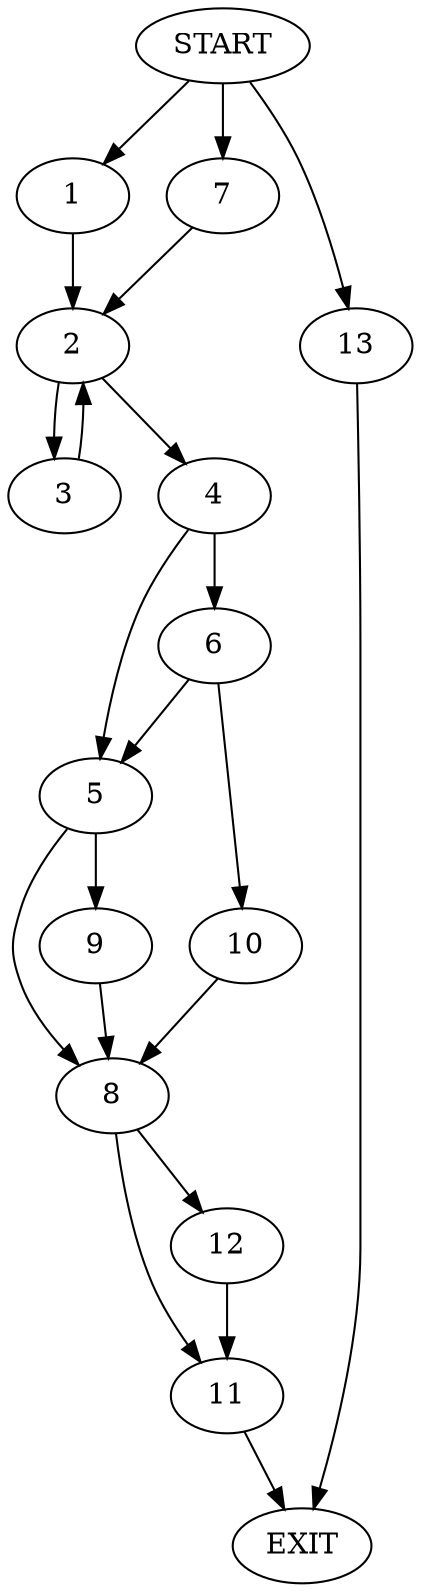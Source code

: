 digraph {
0 [label="START"]
14 [label="EXIT"]
0 -> 1
1 -> 2
2 -> 3
2 -> 4
3 -> 2
4 -> 5
4 -> 6
0 -> 7
7 -> 2
5 -> 8
5 -> 9
6 -> 10
6 -> 5
10 -> 8
8 -> 11
8 -> 12
9 -> 8
12 -> 11
11 -> 14
0 -> 13
13 -> 14
}
